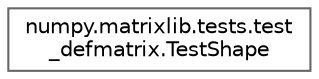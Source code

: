 digraph "Graphical Class Hierarchy"
{
 // LATEX_PDF_SIZE
  bgcolor="transparent";
  edge [fontname=Helvetica,fontsize=10,labelfontname=Helvetica,labelfontsize=10];
  node [fontname=Helvetica,fontsize=10,shape=box,height=0.2,width=0.4];
  rankdir="LR";
  Node0 [id="Node000000",label="numpy.matrixlib.tests.test\l_defmatrix.TestShape",height=0.2,width=0.4,color="grey40", fillcolor="white", style="filled",URL="$d9/d7e/classnumpy_1_1matrixlib_1_1tests_1_1test__defmatrix_1_1TestShape.html",tooltip=" "];
}
